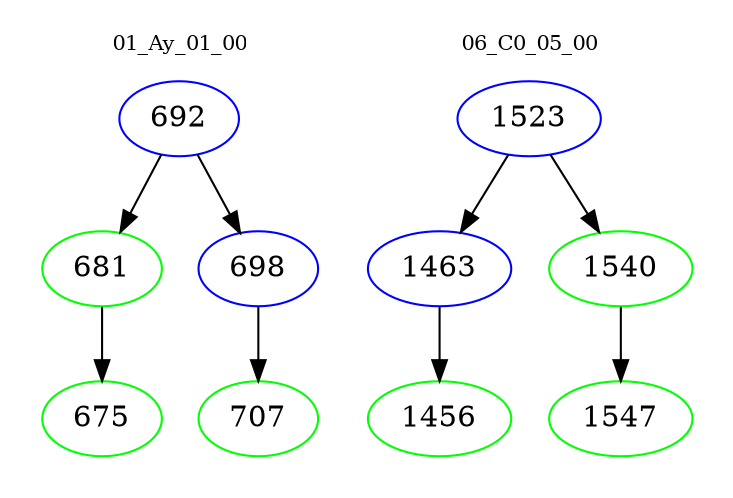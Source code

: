 digraph{
subgraph cluster_0 {
color = white
label = "01_Ay_01_00";
fontsize=10;
T0_692 [label="692", color="blue"]
T0_692 -> T0_681 [color="black"]
T0_681 [label="681", color="green"]
T0_681 -> T0_675 [color="black"]
T0_675 [label="675", color="green"]
T0_692 -> T0_698 [color="black"]
T0_698 [label="698", color="blue"]
T0_698 -> T0_707 [color="black"]
T0_707 [label="707", color="green"]
}
subgraph cluster_1 {
color = white
label = "06_C0_05_00";
fontsize=10;
T1_1523 [label="1523", color="blue"]
T1_1523 -> T1_1463 [color="black"]
T1_1463 [label="1463", color="blue"]
T1_1463 -> T1_1456 [color="black"]
T1_1456 [label="1456", color="green"]
T1_1523 -> T1_1540 [color="black"]
T1_1540 [label="1540", color="green"]
T1_1540 -> T1_1547 [color="black"]
T1_1547 [label="1547", color="green"]
}
}
